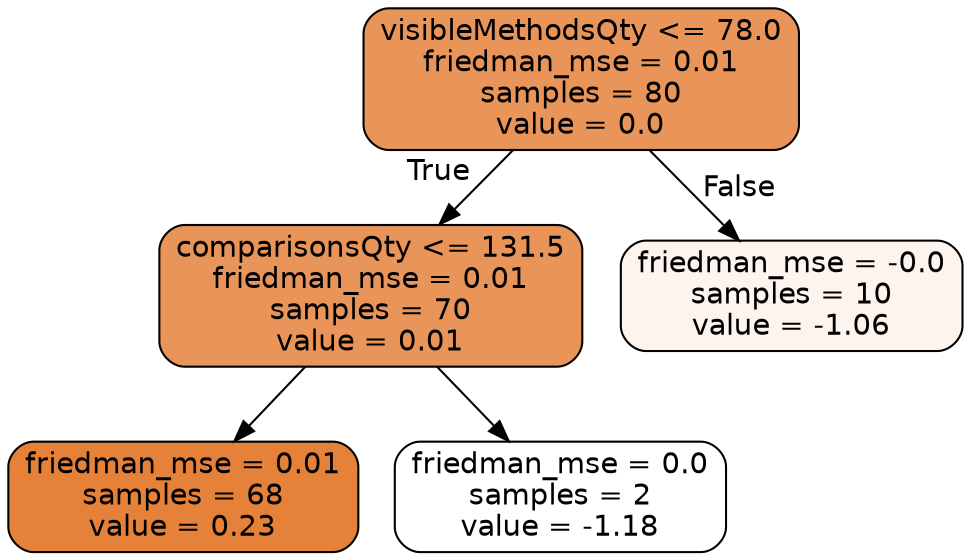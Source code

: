 digraph Tree {
node [shape=box, style="filled, rounded", color="black", fontname="helvetica"] ;
edge [fontname="helvetica"] ;
0 [label="visibleMethodsQty <= 78.0\nfriedman_mse = 0.01\nsamples = 80\nvalue = 0.0", fillcolor="#e99559"] ;
1 [label="comparisonsQty <= 131.5\nfriedman_mse = 0.01\nsamples = 70\nvalue = 0.01", fillcolor="#e99458"] ;
0 -> 1 [labeldistance=2.5, labelangle=45, headlabel="True"] ;
3 [label="friedman_mse = 0.01\nsamples = 68\nvalue = 0.23", fillcolor="#e58139"] ;
1 -> 3 ;
4 [label="friedman_mse = 0.0\nsamples = 2\nvalue = -1.18", fillcolor="#ffffff"] ;
1 -> 4 ;
2 [label="friedman_mse = -0.0\nsamples = 10\nvalue = -1.06", fillcolor="#fdf4ee"] ;
0 -> 2 [labeldistance=2.5, labelangle=-45, headlabel="False"] ;
}